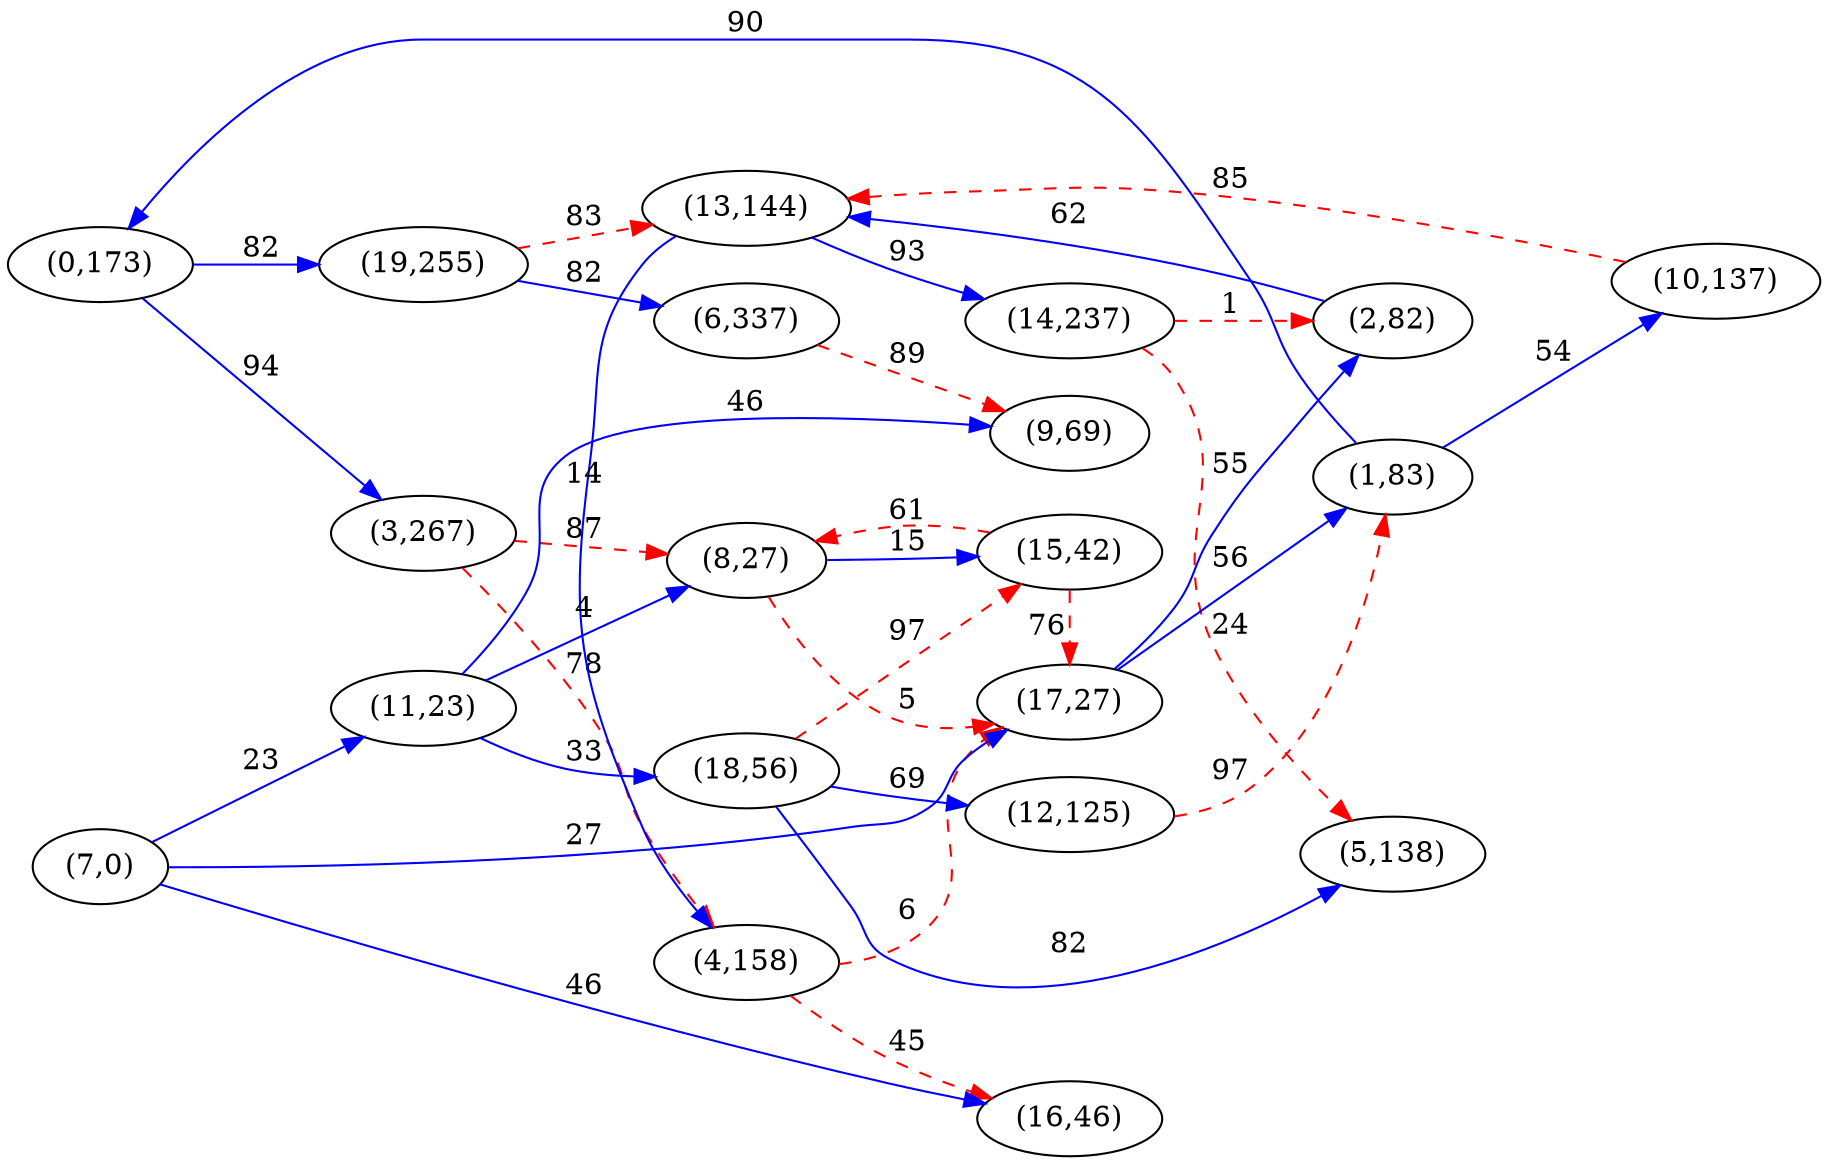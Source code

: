 digraph G {
ranksep = "equally";
rankdir = LR;
{rank = same; "(0,173)"; };
{rank = same; "(19,255)"; "(3,267)"; };
{rank = same; "(13,144)"; "(6,337)"; "(8,27)"; "(4,158)"; };
{rank = same; "(14,237)"; "(9,69)"; "(15,42)"; "(17,27)"; "(16,46)"; };
{rank = same; "(2,82)"; "(5,138)"; "(1,83)"; };
{rank = same; "(10,137)"; };
{rank = same; };
{rank = same; "(7,0)"; };
{rank = same; "(11,23)"; };
{rank = same; "(18,56)"; };
{rank = same; "(12,125)"; };
{rank = same; };
"(0,173)"->"(19,255)"[label="82" color = "blue"];
"(0,173)"->"(3,267)"[label="94" color = "blue"];
"(19,255)"->"(13,144)"[label="83" color = "red" style = "dashed" ];
"(19,255)"->"(6,337)"[label="82" color = "blue"];
"(3,267)"->"(8,27)"[label="87" color = "red" style = "dashed" ];
"(3,267)"->"(4,158)"[label="78" color = "red" style = "dashed" ];
"(13,144)"->"(4,158)"[label="14" color = "blue"];
"(13,144)"->"(14,237)"[label="93" color = "blue"];
"(6,337)"->"(9,69)"[label="89" color = "red" style = "dashed" ];
"(8,27)"->"(15,42)"[label="15" color = "blue"];
"(8,27)"->"(17,27)"[label="5" color = "red" style = "dashed" ];
"(4,158)"->"(17,27)"[label="6" color = "red" style = "dashed" ];
"(4,158)"->"(16,46)"[label="45" color = "red" style = "dashed" ];
"(14,237)"->"(2,82)"[label="1" color = "red" style = "dashed" ];
"(14,237)"->"(5,138)"[label="24" color = "red" style = "dashed" ];
"(9,69)"
"(15,42)"->"(17,27)"[label="76" color = "red" style = "dashed" ];
"(15,42)"->"(8,27)"[label="61" color = "red" style = "dashed" ];
"(17,27)"->"(1,83)"[label="56" color = "blue"];
"(17,27)"->"(2,82)"[label="55" color = "blue"];
"(16,46)"
"(2,82)"->"(13,144)"[label="62" color = "blue"];
"(5,138)"
"(1,83)"->"(10,137)"[label="54" color = "blue"];
"(1,83)"->"(0,173)"[label="90" color = "blue"];
"(10,137)"->"(13,144)"[label="85" color = "red" style = "dashed" ];
"(7,0)"->"(17,27)"[label="27" color = "blue"];
"(7,0)"->"(11,23)"[label="23" color = "blue"];
"(7,0)"->"(16,46)"[label="46" color = "blue"];
"(11,23)"->"(8,27)"[label="4" color = "blue"];
"(11,23)"->"(18,56)"[label="33" color = "blue"];
"(11,23)"->"(9,69)"[label="46" color = "blue"];
"(18,56)"->"(12,125)"[label="69" color = "blue"];
"(18,56)"->"(5,138)"[label="82" color = "blue"];
"(18,56)"->"(15,42)"[label="97" color = "red" style = "dashed" ];
"(12,125)"->"(1,83)"[label="97" color = "red" style = "dashed" ];
}
